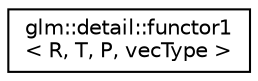 digraph "Graphical Class Hierarchy"
{
 // LATEX_PDF_SIZE
  edge [fontname="Helvetica",fontsize="10",labelfontname="Helvetica",labelfontsize="10"];
  node [fontname="Helvetica",fontsize="10",shape=record];
  rankdir="LR";
  Node0 [label="glm::detail::functor1\l\< R, T, P, vecType \>",height=0.2,width=0.4,color="black", fillcolor="white", style="filled",URL="$structglm_1_1detail_1_1functor1.html",tooltip=" "];
}
